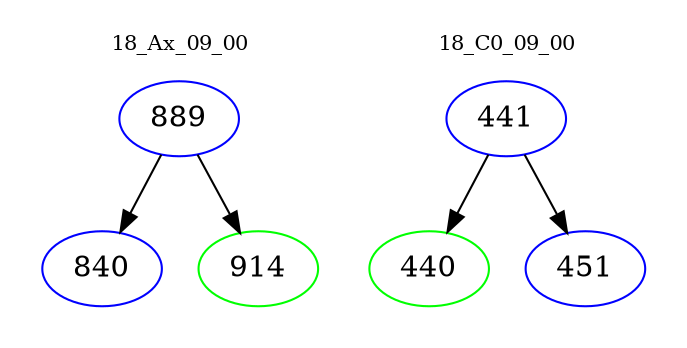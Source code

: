 digraph{
subgraph cluster_0 {
color = white
label = "18_Ax_09_00";
fontsize=10;
T0_889 [label="889", color="blue"]
T0_889 -> T0_840 [color="black"]
T0_840 [label="840", color="blue"]
T0_889 -> T0_914 [color="black"]
T0_914 [label="914", color="green"]
}
subgraph cluster_1 {
color = white
label = "18_C0_09_00";
fontsize=10;
T1_441 [label="441", color="blue"]
T1_441 -> T1_440 [color="black"]
T1_440 [label="440", color="green"]
T1_441 -> T1_451 [color="black"]
T1_451 [label="451", color="blue"]
}
}
